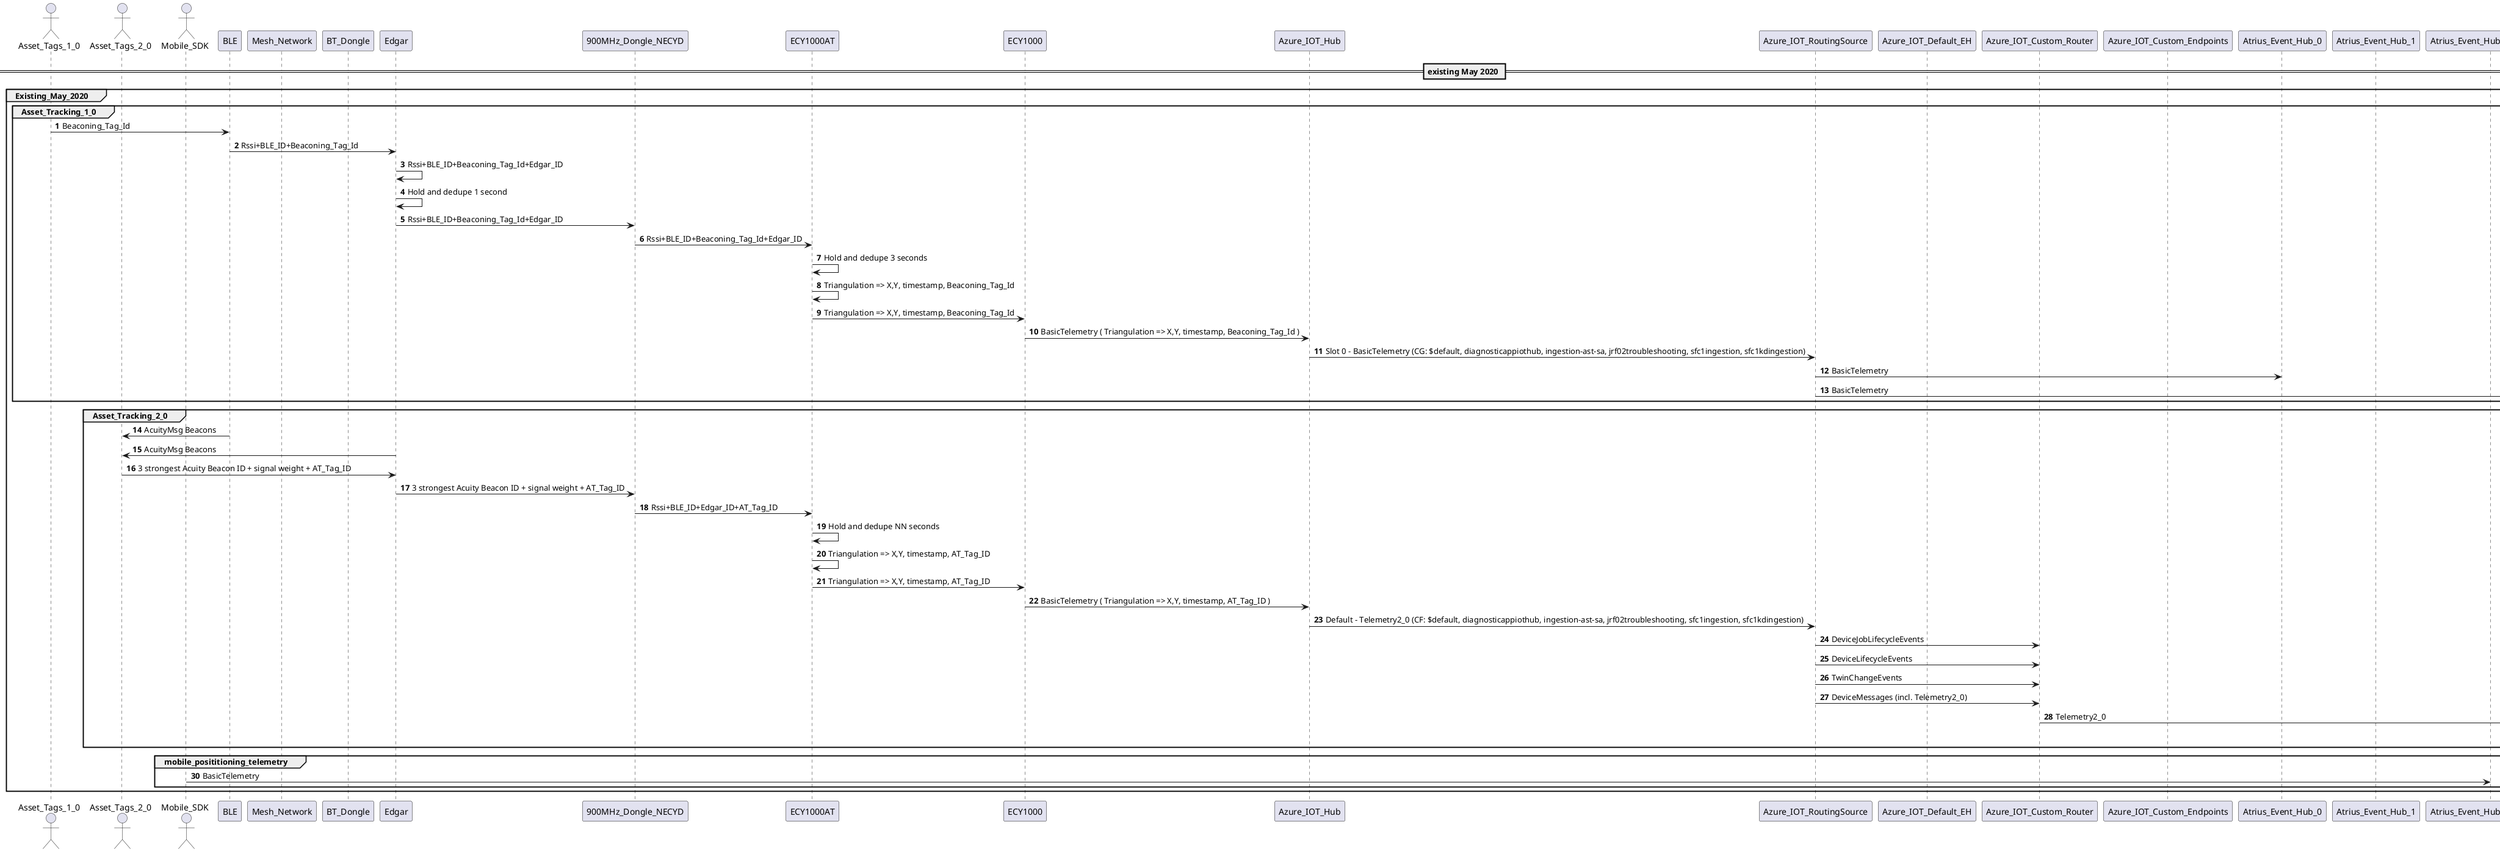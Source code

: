 @startuml
autonumber

Actor Asset_Tags_1_0
Actor Asset_Tags_2_0
Actor Mobile_SDK
Participant BLE
Participant Mesh_Network
Participant BT_Dongle
Participant Edgar
Participant 900MHz_Dongle_NECYD
Participant ECY1000AT
Participant ECY1000
Participant Azure_IOT_Hub
Participant Azure_IOT_RoutingSource
Participant Azure_IOT_Default_EH
Participant Azure_IOT_Custom_Router
Participant Azure_IOT_Custom_Endpoints
Participant Atrius_Event_Hub_0
Participant Atrius_Event_Hub_1
Participant Atrius_Event_Hub_Mobile_SDK
Participant Atrius_Service_Bus
Database Atrius_Avro
Participant CF_Real_Time_Asset_Telemetry


== existing May 2020 ==

group Existing_May_2020
  group Asset_Tracking_1_0
    Asset_Tags_1_0 -> BLE : Beaconing_Tag_Id
    BLE -> Edgar : Rssi+BLE_ID+Beaconing_Tag_Id
    Edgar -> Edgar : Rssi+BLE_ID+Beaconing_Tag_Id+Edgar_ID
    Edgar -> Edgar : Hold and dedupe 1 second
    Edgar -> 900MHz_Dongle_NECYD : Rssi+BLE_ID+Beaconing_Tag_Id+Edgar_ID
    900MHz_Dongle_NECYD -> ECY1000AT : Rssi+BLE_ID+Beaconing_Tag_Id+Edgar_ID
    ECY1000AT -> ECY1000AT : Hold and dedupe 3 seconds
    ECY1000AT -> ECY1000AT : Triangulation => X,Y, timestamp, Beaconing_Tag_Id
    ECY1000AT -> ECY1000 : Triangulation => X,Y, timestamp, Beaconing_Tag_Id
    ECY1000 -> Azure_IOT_Hub : BasicTelemetry ( Triangulation => X,Y, timestamp, Beaconing_Tag_Id )
    Azure_IOT_Hub -> Azure_IOT_RoutingSource : Slot 0 - BasicTelemetry (CG: $default, diagnosticappiothub, ingestion-ast-sa, jrf02troubleshooting, sfc1ingestion, sfc1kdingestion)
    Azure_IOT_RoutingSource -> Atrius_Event_Hub_0 : BasicTelemetry
    Azure_IOT_RoutingSource -> Atrius_Avro : BasicTelemetry
  end
  group Asset_Tracking_2_0
    BLE -> Asset_Tags_2_0 : AcuityMsg Beacons
    Edgar -> Asset_Tags_2_0 : AcuityMsg Beacons
    Asset_Tags_2_0 -> Edgar : 3 strongest Acuity Beacon ID + signal weight + AT_Tag_ID
    Edgar -> 900MHz_Dongle_NECYD : 3 strongest Acuity Beacon ID + signal weight + AT_Tag_ID
    900MHz_Dongle_NECYD -> ECY1000AT : Rssi+BLE_ID+Edgar_ID+AT_Tag_ID
    ECY1000AT -> ECY1000AT : Hold and dedupe NN seconds
    ECY1000AT -> ECY1000AT : Triangulation => X,Y, timestamp, AT_Tag_ID
    ECY1000AT -> ECY1000 : Triangulation => X,Y, timestamp, AT_Tag_ID
    ECY1000 -> Azure_IOT_Hub : BasicTelemetry ( Triangulation => X,Y, timestamp, AT_Tag_ID )
    Azure_IOT_Hub -> Azure_IOT_RoutingSource : Default - Telemetry2_0 (CF: $default, diagnosticappiothub, ingestion-ast-sa, jrf02troubleshooting, sfc1ingestion, sfc1kdingestion)
    Azure_IOT_RoutingSource -> Azure_IOT_Custom_Router : DeviceJobLifecycleEvents
    Azure_IOT_RoutingSource -> Azure_IOT_Custom_Router : DeviceLifecycleEvents
    Azure_IOT_RoutingSource -> Azure_IOT_Custom_Router : TwinChangeEvents
    Azure_IOT_RoutingSource -> Azure_IOT_Custom_Router : DeviceMessages (incl. Telemetry2_0)
    Azure_IOT_Custom_Router -> CF_Event_Hub : Telemetry2_0
    CF_Event_Hub -> CF_Real_Time_Asset_Telemetry : Telemetry2_0
  end

  group mobile_posititioning_telemetry
    Mobile_SDK -> Atrius_Event_Hub_Mobile_SDK : BasicTelemetry
  end
end

@enduml